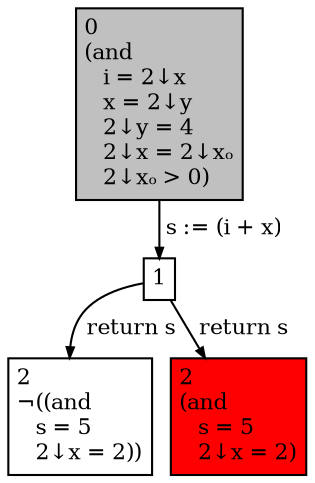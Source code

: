 digraph {
	ranksep=0.10
	nodesep=0.12
	node[fontsize=10.5,shape=box,height=0.02,width=0.02,margin="0.05,0.05"]
	edge[fontsize=10.5,arrowsize=0.5]

	0 [label="0\l(and\l   i = 2↓x\l   x = 2↓y\l   2↓y = 4\l   2↓x = 2↓xₒ\l   2↓xₒ > 0)\l",style=filled,fillcolor=gray]
	1 [label="2\l&not;((and\l   s = 5\l   2↓x = 2))\l"]
	2 [label="2\l(and\l   s = 5\l   2↓x = 2)\l",style=filled,fillcolor=red]
	3 [label="1"]

	0->3[label=" s := (i + x)"]
	3->2[label=" return s"]
	3->1[label=" return s"]
}